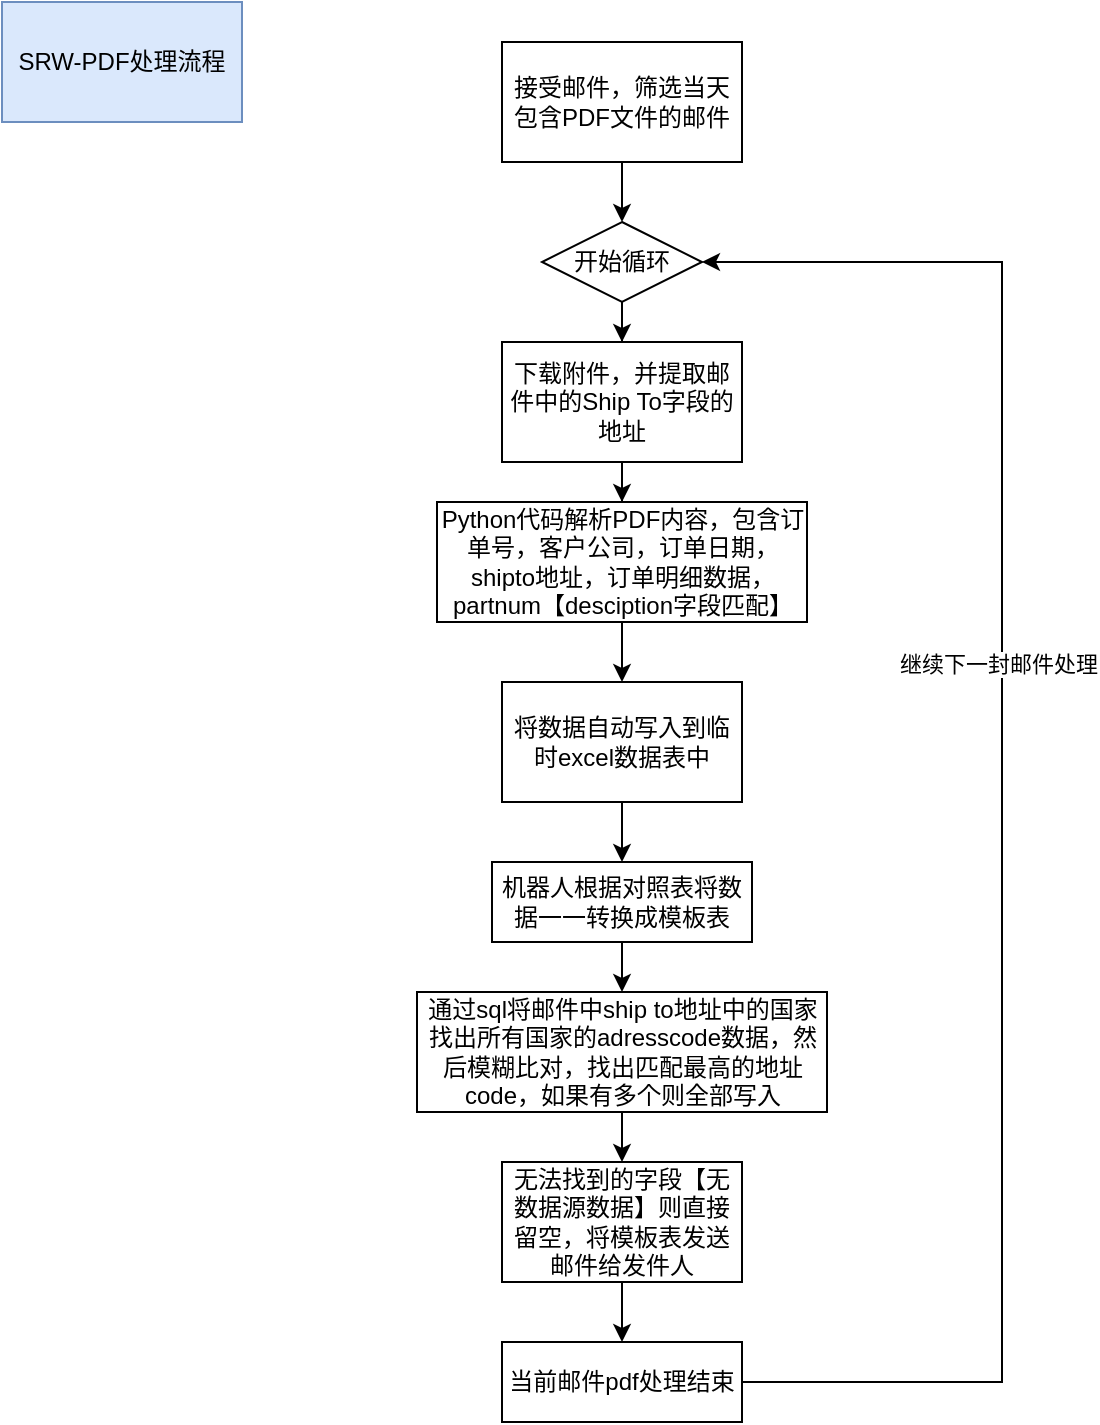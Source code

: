 <mxfile version="15.7.3" type="github">
  <diagram id="C5RBs43oDa-KdzZeNtuy" name="Page-1">
    <mxGraphModel dx="1422" dy="762" grid="1" gridSize="10" guides="1" tooltips="1" connect="1" arrows="1" fold="1" page="1" pageScale="1" pageWidth="827" pageHeight="1169" math="0" shadow="0">
      <root>
        <mxCell id="WIyWlLk6GJQsqaUBKTNV-0" />
        <mxCell id="WIyWlLk6GJQsqaUBKTNV-1" parent="WIyWlLk6GJQsqaUBKTNV-0" />
        <mxCell id="C6vEj6Gq7S2MROak1xsJ-6" value="" style="edgeStyle=orthogonalEdgeStyle;rounded=0;orthogonalLoop=1;jettySize=auto;html=1;" edge="1" parent="WIyWlLk6GJQsqaUBKTNV-1" source="C6vEj6Gq7S2MROak1xsJ-0" target="C6vEj6Gq7S2MROak1xsJ-5">
          <mxGeometry relative="1" as="geometry" />
        </mxCell>
        <mxCell id="C6vEj6Gq7S2MROak1xsJ-0" value="接受邮件，筛选当天包含PDF文件的邮件" style="rounded=0;whiteSpace=wrap;html=1;" vertex="1" parent="WIyWlLk6GJQsqaUBKTNV-1">
          <mxGeometry x="300" y="50" width="120" height="60" as="geometry" />
        </mxCell>
        <mxCell id="C6vEj6Gq7S2MROak1xsJ-1" value="下载附件，并提取邮件中的Ship To字段的地址" style="rounded=0;whiteSpace=wrap;html=1;" vertex="1" parent="WIyWlLk6GJQsqaUBKTNV-1">
          <mxGeometry x="300" y="200" width="120" height="60" as="geometry" />
        </mxCell>
        <mxCell id="C6vEj6Gq7S2MROak1xsJ-9" style="edgeStyle=orthogonalEdgeStyle;rounded=0;orthogonalLoop=1;jettySize=auto;html=1;exitX=0.5;exitY=1;exitDx=0;exitDy=0;entryX=0.5;entryY=0;entryDx=0;entryDy=0;" edge="1" parent="WIyWlLk6GJQsqaUBKTNV-1" source="C6vEj6Gq7S2MROak1xsJ-3" target="C6vEj6Gq7S2MROak1xsJ-8">
          <mxGeometry relative="1" as="geometry" />
        </mxCell>
        <mxCell id="C6vEj6Gq7S2MROak1xsJ-3" value="Python代码解析PDF内容，包含订单号，客户公司，订单日期，shipto地址，订单明细数据，partnum【desciption字段匹配】" style="rounded=0;whiteSpace=wrap;html=1;" vertex="1" parent="WIyWlLk6GJQsqaUBKTNV-1">
          <mxGeometry x="267.5" y="280" width="185" height="60" as="geometry" />
        </mxCell>
        <mxCell id="C6vEj6Gq7S2MROak1xsJ-4" value="" style="edgeStyle=orthogonalEdgeStyle;rounded=0;orthogonalLoop=1;jettySize=auto;html=1;" edge="1" parent="WIyWlLk6GJQsqaUBKTNV-1" source="C6vEj6Gq7S2MROak1xsJ-1" target="C6vEj6Gq7S2MROak1xsJ-3">
          <mxGeometry relative="1" as="geometry" />
        </mxCell>
        <mxCell id="C6vEj6Gq7S2MROak1xsJ-7" value="" style="edgeStyle=orthogonalEdgeStyle;rounded=0;orthogonalLoop=1;jettySize=auto;html=1;" edge="1" parent="WIyWlLk6GJQsqaUBKTNV-1" source="C6vEj6Gq7S2MROak1xsJ-5" target="C6vEj6Gq7S2MROak1xsJ-1">
          <mxGeometry relative="1" as="geometry" />
        </mxCell>
        <mxCell id="C6vEj6Gq7S2MROak1xsJ-5" value="开始循环" style="rhombus;whiteSpace=wrap;html=1;" vertex="1" parent="WIyWlLk6GJQsqaUBKTNV-1">
          <mxGeometry x="320" y="140" width="80" height="40" as="geometry" />
        </mxCell>
        <mxCell id="C6vEj6Gq7S2MROak1xsJ-11" value="" style="edgeStyle=orthogonalEdgeStyle;rounded=0;orthogonalLoop=1;jettySize=auto;html=1;" edge="1" parent="WIyWlLk6GJQsqaUBKTNV-1" source="C6vEj6Gq7S2MROak1xsJ-8" target="C6vEj6Gq7S2MROak1xsJ-10">
          <mxGeometry relative="1" as="geometry" />
        </mxCell>
        <mxCell id="C6vEj6Gq7S2MROak1xsJ-8" value="将数据自动写入到临时excel数据表中" style="rounded=0;whiteSpace=wrap;html=1;" vertex="1" parent="WIyWlLk6GJQsqaUBKTNV-1">
          <mxGeometry x="300" y="370" width="120" height="60" as="geometry" />
        </mxCell>
        <mxCell id="C6vEj6Gq7S2MROak1xsJ-13" style="edgeStyle=orthogonalEdgeStyle;rounded=0;orthogonalLoop=1;jettySize=auto;html=1;exitX=0.5;exitY=1;exitDx=0;exitDy=0;entryX=0.5;entryY=0;entryDx=0;entryDy=0;" edge="1" parent="WIyWlLk6GJQsqaUBKTNV-1" source="C6vEj6Gq7S2MROak1xsJ-10" target="C6vEj6Gq7S2MROak1xsJ-12">
          <mxGeometry relative="1" as="geometry" />
        </mxCell>
        <mxCell id="C6vEj6Gq7S2MROak1xsJ-10" value="机器人根据对照表将数据一一转换成模板表" style="rounded=0;whiteSpace=wrap;html=1;" vertex="1" parent="WIyWlLk6GJQsqaUBKTNV-1">
          <mxGeometry x="295" y="460" width="130" height="40" as="geometry" />
        </mxCell>
        <mxCell id="C6vEj6Gq7S2MROak1xsJ-15" value="" style="edgeStyle=orthogonalEdgeStyle;rounded=0;orthogonalLoop=1;jettySize=auto;html=1;" edge="1" parent="WIyWlLk6GJQsqaUBKTNV-1" source="C6vEj6Gq7S2MROak1xsJ-12" target="C6vEj6Gq7S2MROak1xsJ-14">
          <mxGeometry relative="1" as="geometry" />
        </mxCell>
        <mxCell id="C6vEj6Gq7S2MROak1xsJ-12" value="通过sql将邮件中ship to地址中的国家找出所有国家的adresscode数据，然后模糊比对，找出匹配最高的地址code，如果有多个则全部写入" style="rounded=0;whiteSpace=wrap;html=1;" vertex="1" parent="WIyWlLk6GJQsqaUBKTNV-1">
          <mxGeometry x="257.5" y="525" width="205" height="60" as="geometry" />
        </mxCell>
        <mxCell id="C6vEj6Gq7S2MROak1xsJ-17" style="edgeStyle=orthogonalEdgeStyle;rounded=0;orthogonalLoop=1;jettySize=auto;html=1;exitX=0.5;exitY=1;exitDx=0;exitDy=0;entryX=0.5;entryY=0;entryDx=0;entryDy=0;" edge="1" parent="WIyWlLk6GJQsqaUBKTNV-1" source="C6vEj6Gq7S2MROak1xsJ-14" target="C6vEj6Gq7S2MROak1xsJ-16">
          <mxGeometry relative="1" as="geometry" />
        </mxCell>
        <mxCell id="C6vEj6Gq7S2MROak1xsJ-14" value="无法找到的字段【无数据源数据】则直接留空，将模板表发送邮件给发件人" style="rounded=0;whiteSpace=wrap;html=1;" vertex="1" parent="WIyWlLk6GJQsqaUBKTNV-1">
          <mxGeometry x="300" y="610" width="120" height="60" as="geometry" />
        </mxCell>
        <mxCell id="C6vEj6Gq7S2MROak1xsJ-18" style="edgeStyle=orthogonalEdgeStyle;rounded=0;orthogonalLoop=1;jettySize=auto;html=1;exitX=1;exitY=0.5;exitDx=0;exitDy=0;entryX=1;entryY=0.5;entryDx=0;entryDy=0;" edge="1" parent="WIyWlLk6GJQsqaUBKTNV-1" source="C6vEj6Gq7S2MROak1xsJ-16" target="C6vEj6Gq7S2MROak1xsJ-5">
          <mxGeometry relative="1" as="geometry">
            <Array as="points">
              <mxPoint x="550" y="720" />
              <mxPoint x="550" y="160" />
            </Array>
          </mxGeometry>
        </mxCell>
        <mxCell id="C6vEj6Gq7S2MROak1xsJ-19" value="继续下一封邮件处理" style="edgeLabel;html=1;align=center;verticalAlign=middle;resizable=0;points=[];" vertex="1" connectable="0" parent="C6vEj6Gq7S2MROak1xsJ-18">
          <mxGeometry x="0.164" y="2" relative="1" as="geometry">
            <mxPoint as="offset" />
          </mxGeometry>
        </mxCell>
        <mxCell id="C6vEj6Gq7S2MROak1xsJ-16" value="当前邮件pdf处理结束" style="rounded=0;whiteSpace=wrap;html=1;" vertex="1" parent="WIyWlLk6GJQsqaUBKTNV-1">
          <mxGeometry x="300" y="700" width="120" height="40" as="geometry" />
        </mxCell>
        <mxCell id="C6vEj6Gq7S2MROak1xsJ-20" value="SRW-PDF处理流程" style="rounded=0;whiteSpace=wrap;html=1;fillColor=#dae8fc;strokeColor=#6c8ebf;" vertex="1" parent="WIyWlLk6GJQsqaUBKTNV-1">
          <mxGeometry x="50" y="30" width="120" height="60" as="geometry" />
        </mxCell>
      </root>
    </mxGraphModel>
  </diagram>
</mxfile>
